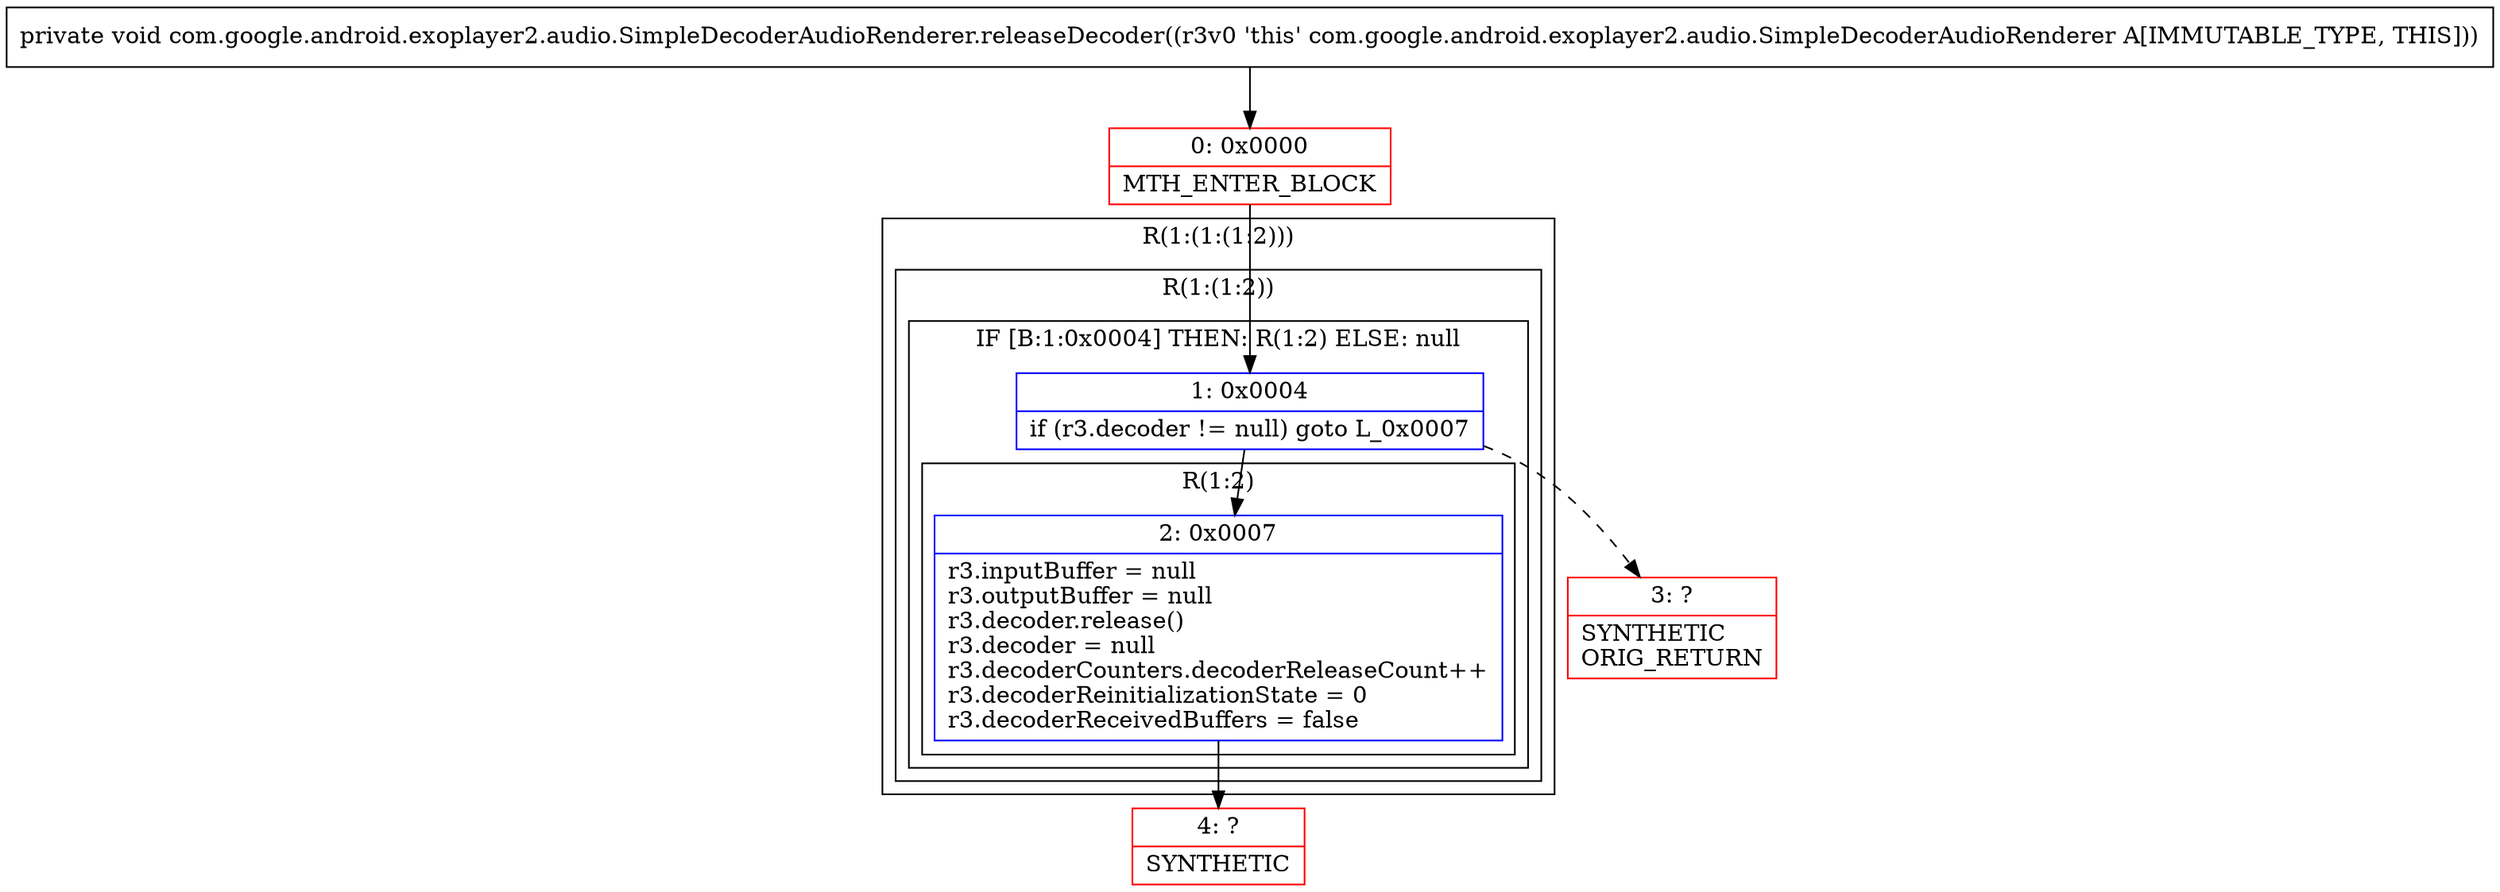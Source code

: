 digraph "CFG forcom.google.android.exoplayer2.audio.SimpleDecoderAudioRenderer.releaseDecoder()V" {
subgraph cluster_Region_801731372 {
label = "R(1:(1:(1:2)))";
node [shape=record,color=blue];
subgraph cluster_Region_2002811365 {
label = "R(1:(1:2))";
node [shape=record,color=blue];
subgraph cluster_IfRegion_226676336 {
label = "IF [B:1:0x0004] THEN: R(1:2) ELSE: null";
node [shape=record,color=blue];
Node_1 [shape=record,label="{1\:\ 0x0004|if (r3.decoder != null) goto L_0x0007\l}"];
subgraph cluster_Region_1349930774 {
label = "R(1:2)";
node [shape=record,color=blue];
Node_2 [shape=record,label="{2\:\ 0x0007|r3.inputBuffer = null\lr3.outputBuffer = null\lr3.decoder.release()\lr3.decoder = null\lr3.decoderCounters.decoderReleaseCount++\lr3.decoderReinitializationState = 0\lr3.decoderReceivedBuffers = false\l}"];
}
}
}
}
Node_0 [shape=record,color=red,label="{0\:\ 0x0000|MTH_ENTER_BLOCK\l}"];
Node_3 [shape=record,color=red,label="{3\:\ ?|SYNTHETIC\lORIG_RETURN\l}"];
Node_4 [shape=record,color=red,label="{4\:\ ?|SYNTHETIC\l}"];
MethodNode[shape=record,label="{private void com.google.android.exoplayer2.audio.SimpleDecoderAudioRenderer.releaseDecoder((r3v0 'this' com.google.android.exoplayer2.audio.SimpleDecoderAudioRenderer A[IMMUTABLE_TYPE, THIS])) }"];
MethodNode -> Node_0;
Node_1 -> Node_2;
Node_1 -> Node_3[style=dashed];
Node_2 -> Node_4;
Node_0 -> Node_1;
}

